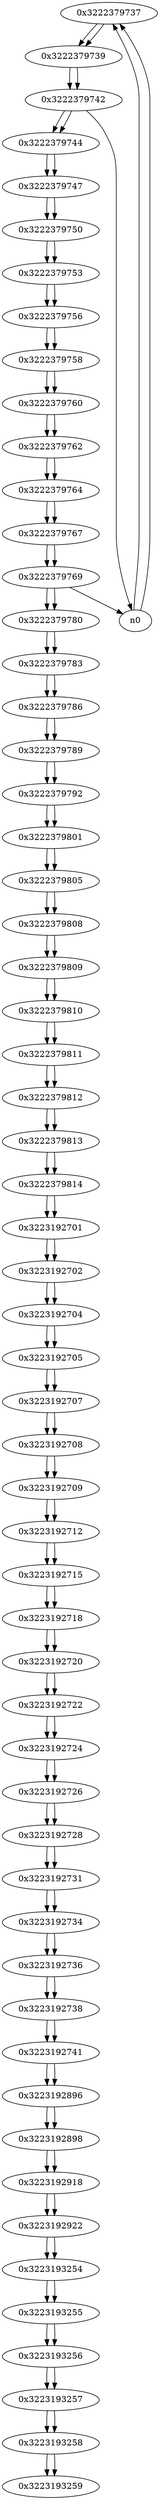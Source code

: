 digraph G{
/* nodes */
  n1 [label="0x3222379737"]
  n2 [label="0x3222379739"]
  n3 [label="0x3222379742"]
  n4 [label="0x3222379744"]
  n5 [label="0x3222379747"]
  n6 [label="0x3222379750"]
  n7 [label="0x3222379753"]
  n8 [label="0x3222379756"]
  n9 [label="0x3222379758"]
  n10 [label="0x3222379760"]
  n11 [label="0x3222379762"]
  n12 [label="0x3222379764"]
  n13 [label="0x3222379767"]
  n14 [label="0x3222379769"]
  n15 [label="0x3222379780"]
  n16 [label="0x3222379783"]
  n17 [label="0x3222379786"]
  n18 [label="0x3222379789"]
  n19 [label="0x3222379792"]
  n20 [label="0x3222379801"]
  n21 [label="0x3222379805"]
  n22 [label="0x3222379808"]
  n23 [label="0x3222379809"]
  n24 [label="0x3222379810"]
  n25 [label="0x3222379811"]
  n26 [label="0x3222379812"]
  n27 [label="0x3222379813"]
  n28 [label="0x3222379814"]
  n29 [label="0x3223192701"]
  n30 [label="0x3223192702"]
  n31 [label="0x3223192704"]
  n32 [label="0x3223192705"]
  n33 [label="0x3223192707"]
  n34 [label="0x3223192708"]
  n35 [label="0x3223192709"]
  n36 [label="0x3223192712"]
  n37 [label="0x3223192715"]
  n38 [label="0x3223192718"]
  n39 [label="0x3223192720"]
  n40 [label="0x3223192722"]
  n41 [label="0x3223192724"]
  n42 [label="0x3223192726"]
  n43 [label="0x3223192728"]
  n44 [label="0x3223192731"]
  n45 [label="0x3223192734"]
  n46 [label="0x3223192736"]
  n47 [label="0x3223192738"]
  n48 [label="0x3223192741"]
  n49 [label="0x3223192896"]
  n50 [label="0x3223192898"]
  n51 [label="0x3223192918"]
  n52 [label="0x3223192922"]
  n53 [label="0x3223193254"]
  n54 [label="0x3223193255"]
  n55 [label="0x3223193256"]
  n56 [label="0x3223193257"]
  n57 [label="0x3223193258"]
  n58 [label="0x3223193259"]
/* edges */
n1 -> n2;
n0 -> n1;
n0 -> n1;
n2 -> n3;
n1 -> n2;
n3 -> n4;
n3 -> n0;
n2 -> n3;
n4 -> n5;
n3 -> n4;
n5 -> n6;
n4 -> n5;
n6 -> n7;
n5 -> n6;
n7 -> n8;
n6 -> n7;
n8 -> n9;
n7 -> n8;
n9 -> n10;
n8 -> n9;
n10 -> n11;
n9 -> n10;
n11 -> n12;
n10 -> n11;
n12 -> n13;
n11 -> n12;
n13 -> n14;
n12 -> n13;
n14 -> n0;
n14 -> n15;
n13 -> n14;
n15 -> n16;
n14 -> n15;
n16 -> n17;
n15 -> n16;
n17 -> n18;
n16 -> n17;
n18 -> n19;
n17 -> n18;
n19 -> n20;
n18 -> n19;
n20 -> n21;
n19 -> n20;
n21 -> n22;
n20 -> n21;
n22 -> n23;
n21 -> n22;
n23 -> n24;
n22 -> n23;
n24 -> n25;
n23 -> n24;
n25 -> n26;
n24 -> n25;
n26 -> n27;
n25 -> n26;
n27 -> n28;
n26 -> n27;
n28 -> n29;
n27 -> n28;
n29 -> n30;
n28 -> n29;
n30 -> n31;
n29 -> n30;
n31 -> n32;
n30 -> n31;
n32 -> n33;
n31 -> n32;
n33 -> n34;
n32 -> n33;
n34 -> n35;
n33 -> n34;
n35 -> n36;
n34 -> n35;
n36 -> n37;
n35 -> n36;
n37 -> n38;
n36 -> n37;
n38 -> n39;
n37 -> n38;
n39 -> n40;
n38 -> n39;
n40 -> n41;
n39 -> n40;
n41 -> n42;
n40 -> n41;
n42 -> n43;
n41 -> n42;
n43 -> n44;
n42 -> n43;
n44 -> n45;
n43 -> n44;
n45 -> n46;
n44 -> n45;
n46 -> n47;
n45 -> n46;
n47 -> n48;
n46 -> n47;
n48 -> n49;
n47 -> n48;
n49 -> n50;
n48 -> n49;
n50 -> n51;
n49 -> n50;
n51 -> n52;
n50 -> n51;
n52 -> n53;
n51 -> n52;
n53 -> n54;
n52 -> n53;
n54 -> n55;
n53 -> n54;
n55 -> n56;
n54 -> n55;
n56 -> n57;
n55 -> n56;
n57 -> n58;
n56 -> n57;
n57 -> n58;
}
